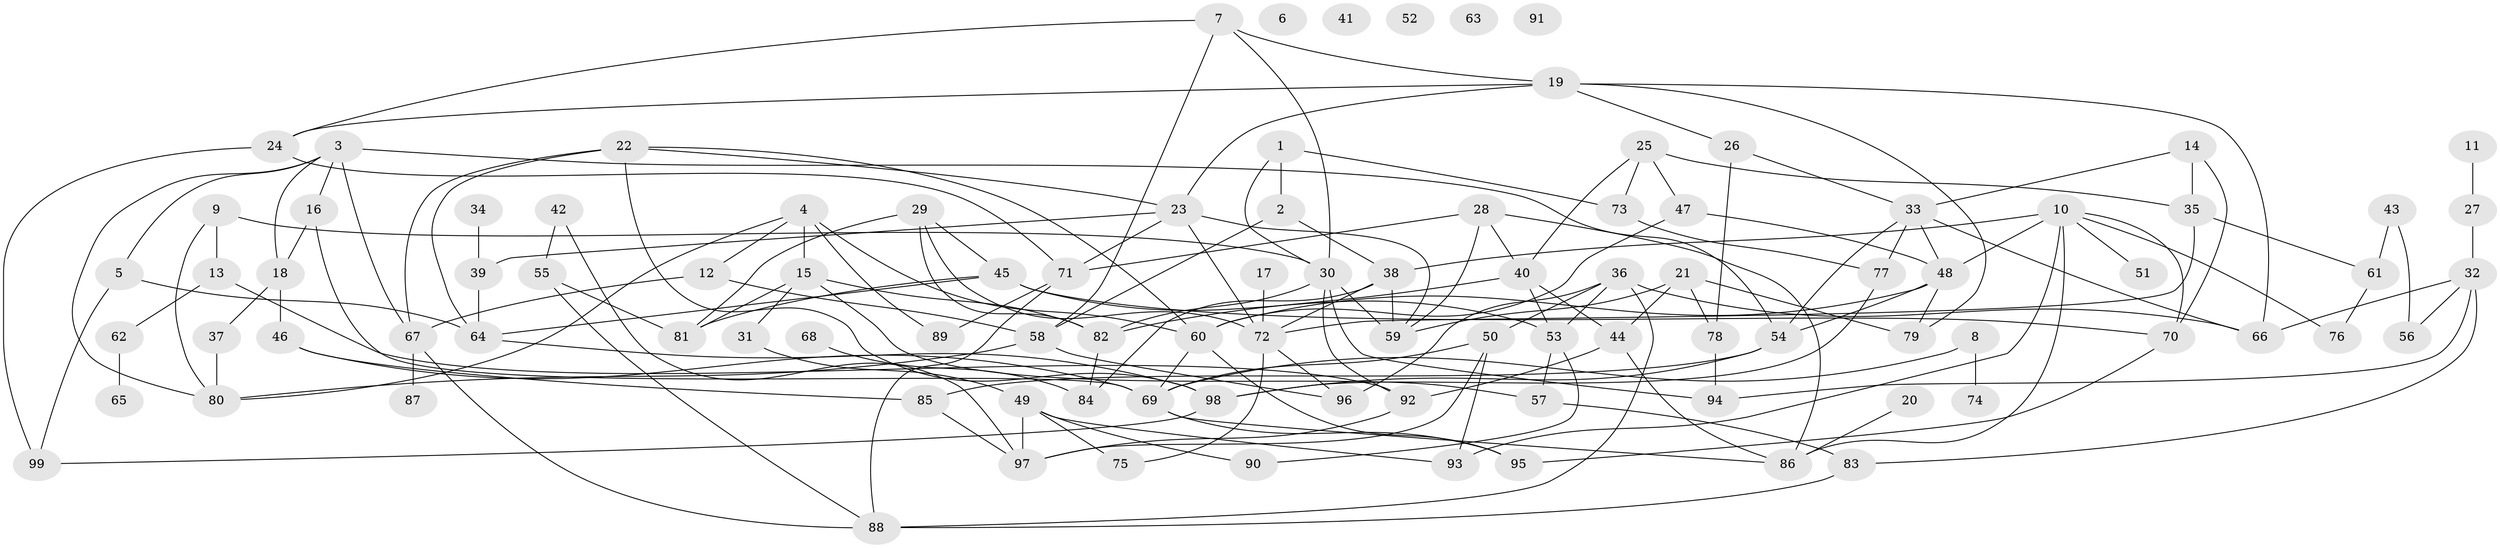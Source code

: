 // coarse degree distribution, {9: 0.06666666666666667, 10: 0.022222222222222223, 5: 0.26666666666666666, 7: 0.022222222222222223, 4: 0.08888888888888889, 3: 0.2, 6: 0.044444444444444446, 11: 0.022222222222222223, 8: 0.022222222222222223, 13: 0.022222222222222223, 1: 0.1111111111111111, 2: 0.08888888888888889, 12: 0.022222222222222223}
// Generated by graph-tools (version 1.1) at 2025/48/03/04/25 22:48:06]
// undirected, 99 vertices, 172 edges
graph export_dot {
  node [color=gray90,style=filled];
  1;
  2;
  3;
  4;
  5;
  6;
  7;
  8;
  9;
  10;
  11;
  12;
  13;
  14;
  15;
  16;
  17;
  18;
  19;
  20;
  21;
  22;
  23;
  24;
  25;
  26;
  27;
  28;
  29;
  30;
  31;
  32;
  33;
  34;
  35;
  36;
  37;
  38;
  39;
  40;
  41;
  42;
  43;
  44;
  45;
  46;
  47;
  48;
  49;
  50;
  51;
  52;
  53;
  54;
  55;
  56;
  57;
  58;
  59;
  60;
  61;
  62;
  63;
  64;
  65;
  66;
  67;
  68;
  69;
  70;
  71;
  72;
  73;
  74;
  75;
  76;
  77;
  78;
  79;
  80;
  81;
  82;
  83;
  84;
  85;
  86;
  87;
  88;
  89;
  90;
  91;
  92;
  93;
  94;
  95;
  96;
  97;
  98;
  99;
  1 -- 2;
  1 -- 30;
  1 -- 73;
  2 -- 38;
  2 -- 58;
  3 -- 5;
  3 -- 16;
  3 -- 18;
  3 -- 54;
  3 -- 67;
  3 -- 80;
  4 -- 12;
  4 -- 15;
  4 -- 60;
  4 -- 80;
  4 -- 89;
  5 -- 64;
  5 -- 99;
  7 -- 19;
  7 -- 24;
  7 -- 30;
  7 -- 58;
  8 -- 69;
  8 -- 74;
  9 -- 13;
  9 -- 30;
  9 -- 80;
  10 -- 38;
  10 -- 48;
  10 -- 51;
  10 -- 70;
  10 -- 76;
  10 -- 86;
  10 -- 93;
  11 -- 27;
  12 -- 58;
  12 -- 67;
  13 -- 62;
  13 -- 92;
  14 -- 33;
  14 -- 35;
  14 -- 70;
  15 -- 31;
  15 -- 57;
  15 -- 81;
  15 -- 82;
  16 -- 18;
  16 -- 69;
  17 -- 72;
  18 -- 37;
  18 -- 46;
  19 -- 23;
  19 -- 24;
  19 -- 26;
  19 -- 66;
  19 -- 79;
  20 -- 86;
  21 -- 44;
  21 -- 59;
  21 -- 78;
  21 -- 79;
  22 -- 23;
  22 -- 60;
  22 -- 64;
  22 -- 67;
  22 -- 98;
  23 -- 39;
  23 -- 59;
  23 -- 71;
  23 -- 72;
  24 -- 71;
  24 -- 99;
  25 -- 35;
  25 -- 40;
  25 -- 47;
  25 -- 73;
  26 -- 33;
  26 -- 78;
  27 -- 32;
  28 -- 40;
  28 -- 59;
  28 -- 71;
  28 -- 86;
  29 -- 45;
  29 -- 72;
  29 -- 81;
  29 -- 82;
  30 -- 59;
  30 -- 82;
  30 -- 92;
  30 -- 94;
  31 -- 49;
  32 -- 56;
  32 -- 66;
  32 -- 83;
  32 -- 94;
  33 -- 48;
  33 -- 54;
  33 -- 66;
  33 -- 77;
  34 -- 39;
  35 -- 61;
  35 -- 72;
  36 -- 50;
  36 -- 53;
  36 -- 66;
  36 -- 88;
  36 -- 96;
  37 -- 80;
  38 -- 59;
  38 -- 72;
  38 -- 84;
  39 -- 64;
  40 -- 44;
  40 -- 53;
  40 -- 82;
  42 -- 55;
  42 -- 97;
  43 -- 56;
  43 -- 61;
  44 -- 86;
  44 -- 92;
  45 -- 53;
  45 -- 64;
  45 -- 70;
  45 -- 81;
  46 -- 69;
  46 -- 85;
  47 -- 48;
  47 -- 60;
  48 -- 54;
  48 -- 60;
  48 -- 79;
  49 -- 75;
  49 -- 90;
  49 -- 93;
  49 -- 97;
  50 -- 69;
  50 -- 93;
  50 -- 97;
  53 -- 57;
  53 -- 90;
  54 -- 85;
  54 -- 98;
  55 -- 81;
  55 -- 88;
  57 -- 83;
  58 -- 80;
  58 -- 96;
  60 -- 69;
  60 -- 95;
  61 -- 76;
  62 -- 65;
  64 -- 98;
  67 -- 87;
  67 -- 88;
  68 -- 84;
  69 -- 86;
  69 -- 95;
  70 -- 95;
  71 -- 88;
  71 -- 89;
  72 -- 75;
  72 -- 96;
  73 -- 77;
  77 -- 98;
  78 -- 94;
  82 -- 84;
  83 -- 88;
  85 -- 97;
  92 -- 97;
  98 -- 99;
}
